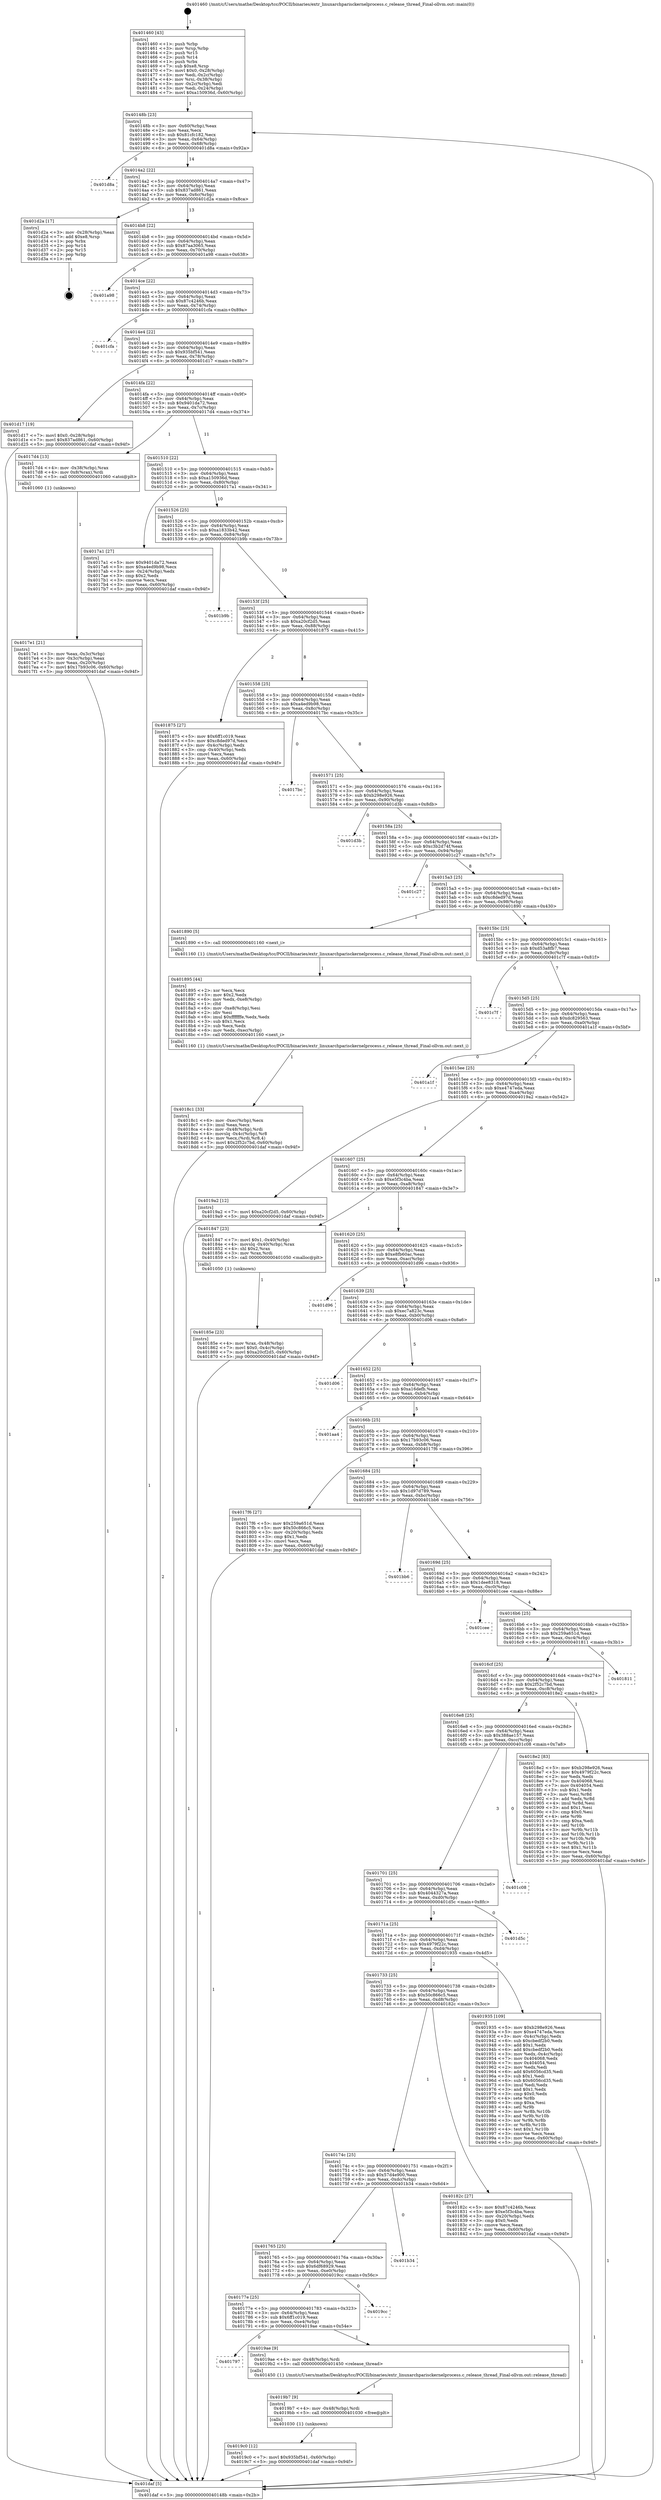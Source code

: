 digraph "0x401460" {
  label = "0x401460 (/mnt/c/Users/mathe/Desktop/tcc/POCII/binaries/extr_linuxarchparisckernelprocess.c_release_thread_Final-ollvm.out::main(0))"
  labelloc = "t"
  node[shape=record]

  Entry [label="",width=0.3,height=0.3,shape=circle,fillcolor=black,style=filled]
  "0x40148b" [label="{
     0x40148b [23]\l
     | [instrs]\l
     &nbsp;&nbsp;0x40148b \<+3\>: mov -0x60(%rbp),%eax\l
     &nbsp;&nbsp;0x40148e \<+2\>: mov %eax,%ecx\l
     &nbsp;&nbsp;0x401490 \<+6\>: sub $0x81cfc182,%ecx\l
     &nbsp;&nbsp;0x401496 \<+3\>: mov %eax,-0x64(%rbp)\l
     &nbsp;&nbsp;0x401499 \<+3\>: mov %ecx,-0x68(%rbp)\l
     &nbsp;&nbsp;0x40149c \<+6\>: je 0000000000401d8a \<main+0x92a\>\l
  }"]
  "0x401d8a" [label="{
     0x401d8a\l
  }", style=dashed]
  "0x4014a2" [label="{
     0x4014a2 [22]\l
     | [instrs]\l
     &nbsp;&nbsp;0x4014a2 \<+5\>: jmp 00000000004014a7 \<main+0x47\>\l
     &nbsp;&nbsp;0x4014a7 \<+3\>: mov -0x64(%rbp),%eax\l
     &nbsp;&nbsp;0x4014aa \<+5\>: sub $0x837ad861,%eax\l
     &nbsp;&nbsp;0x4014af \<+3\>: mov %eax,-0x6c(%rbp)\l
     &nbsp;&nbsp;0x4014b2 \<+6\>: je 0000000000401d2a \<main+0x8ca\>\l
  }"]
  Exit [label="",width=0.3,height=0.3,shape=circle,fillcolor=black,style=filled,peripheries=2]
  "0x401d2a" [label="{
     0x401d2a [17]\l
     | [instrs]\l
     &nbsp;&nbsp;0x401d2a \<+3\>: mov -0x28(%rbp),%eax\l
     &nbsp;&nbsp;0x401d2d \<+7\>: add $0xe8,%rsp\l
     &nbsp;&nbsp;0x401d34 \<+1\>: pop %rbx\l
     &nbsp;&nbsp;0x401d35 \<+2\>: pop %r14\l
     &nbsp;&nbsp;0x401d37 \<+2\>: pop %r15\l
     &nbsp;&nbsp;0x401d39 \<+1\>: pop %rbp\l
     &nbsp;&nbsp;0x401d3a \<+1\>: ret\l
  }"]
  "0x4014b8" [label="{
     0x4014b8 [22]\l
     | [instrs]\l
     &nbsp;&nbsp;0x4014b8 \<+5\>: jmp 00000000004014bd \<main+0x5d\>\l
     &nbsp;&nbsp;0x4014bd \<+3\>: mov -0x64(%rbp),%eax\l
     &nbsp;&nbsp;0x4014c0 \<+5\>: sub $0x87aa3065,%eax\l
     &nbsp;&nbsp;0x4014c5 \<+3\>: mov %eax,-0x70(%rbp)\l
     &nbsp;&nbsp;0x4014c8 \<+6\>: je 0000000000401a98 \<main+0x638\>\l
  }"]
  "0x4019c0" [label="{
     0x4019c0 [12]\l
     | [instrs]\l
     &nbsp;&nbsp;0x4019c0 \<+7\>: movl $0x935bf541,-0x60(%rbp)\l
     &nbsp;&nbsp;0x4019c7 \<+5\>: jmp 0000000000401daf \<main+0x94f\>\l
  }"]
  "0x401a98" [label="{
     0x401a98\l
  }", style=dashed]
  "0x4014ce" [label="{
     0x4014ce [22]\l
     | [instrs]\l
     &nbsp;&nbsp;0x4014ce \<+5\>: jmp 00000000004014d3 \<main+0x73\>\l
     &nbsp;&nbsp;0x4014d3 \<+3\>: mov -0x64(%rbp),%eax\l
     &nbsp;&nbsp;0x4014d6 \<+5\>: sub $0x87c4246b,%eax\l
     &nbsp;&nbsp;0x4014db \<+3\>: mov %eax,-0x74(%rbp)\l
     &nbsp;&nbsp;0x4014de \<+6\>: je 0000000000401cfa \<main+0x89a\>\l
  }"]
  "0x4019b7" [label="{
     0x4019b7 [9]\l
     | [instrs]\l
     &nbsp;&nbsp;0x4019b7 \<+4\>: mov -0x48(%rbp),%rdi\l
     &nbsp;&nbsp;0x4019bb \<+5\>: call 0000000000401030 \<free@plt\>\l
     | [calls]\l
     &nbsp;&nbsp;0x401030 \{1\} (unknown)\l
  }"]
  "0x401cfa" [label="{
     0x401cfa\l
  }", style=dashed]
  "0x4014e4" [label="{
     0x4014e4 [22]\l
     | [instrs]\l
     &nbsp;&nbsp;0x4014e4 \<+5\>: jmp 00000000004014e9 \<main+0x89\>\l
     &nbsp;&nbsp;0x4014e9 \<+3\>: mov -0x64(%rbp),%eax\l
     &nbsp;&nbsp;0x4014ec \<+5\>: sub $0x935bf541,%eax\l
     &nbsp;&nbsp;0x4014f1 \<+3\>: mov %eax,-0x78(%rbp)\l
     &nbsp;&nbsp;0x4014f4 \<+6\>: je 0000000000401d17 \<main+0x8b7\>\l
  }"]
  "0x401797" [label="{
     0x401797\l
  }", style=dashed]
  "0x401d17" [label="{
     0x401d17 [19]\l
     | [instrs]\l
     &nbsp;&nbsp;0x401d17 \<+7\>: movl $0x0,-0x28(%rbp)\l
     &nbsp;&nbsp;0x401d1e \<+7\>: movl $0x837ad861,-0x60(%rbp)\l
     &nbsp;&nbsp;0x401d25 \<+5\>: jmp 0000000000401daf \<main+0x94f\>\l
  }"]
  "0x4014fa" [label="{
     0x4014fa [22]\l
     | [instrs]\l
     &nbsp;&nbsp;0x4014fa \<+5\>: jmp 00000000004014ff \<main+0x9f\>\l
     &nbsp;&nbsp;0x4014ff \<+3\>: mov -0x64(%rbp),%eax\l
     &nbsp;&nbsp;0x401502 \<+5\>: sub $0x9401da72,%eax\l
     &nbsp;&nbsp;0x401507 \<+3\>: mov %eax,-0x7c(%rbp)\l
     &nbsp;&nbsp;0x40150a \<+6\>: je 00000000004017d4 \<main+0x374\>\l
  }"]
  "0x4019ae" [label="{
     0x4019ae [9]\l
     | [instrs]\l
     &nbsp;&nbsp;0x4019ae \<+4\>: mov -0x48(%rbp),%rdi\l
     &nbsp;&nbsp;0x4019b2 \<+5\>: call 0000000000401450 \<release_thread\>\l
     | [calls]\l
     &nbsp;&nbsp;0x401450 \{1\} (/mnt/c/Users/mathe/Desktop/tcc/POCII/binaries/extr_linuxarchparisckernelprocess.c_release_thread_Final-ollvm.out::release_thread)\l
  }"]
  "0x4017d4" [label="{
     0x4017d4 [13]\l
     | [instrs]\l
     &nbsp;&nbsp;0x4017d4 \<+4\>: mov -0x38(%rbp),%rax\l
     &nbsp;&nbsp;0x4017d8 \<+4\>: mov 0x8(%rax),%rdi\l
     &nbsp;&nbsp;0x4017dc \<+5\>: call 0000000000401060 \<atoi@plt\>\l
     | [calls]\l
     &nbsp;&nbsp;0x401060 \{1\} (unknown)\l
  }"]
  "0x401510" [label="{
     0x401510 [22]\l
     | [instrs]\l
     &nbsp;&nbsp;0x401510 \<+5\>: jmp 0000000000401515 \<main+0xb5\>\l
     &nbsp;&nbsp;0x401515 \<+3\>: mov -0x64(%rbp),%eax\l
     &nbsp;&nbsp;0x401518 \<+5\>: sub $0xa150936d,%eax\l
     &nbsp;&nbsp;0x40151d \<+3\>: mov %eax,-0x80(%rbp)\l
     &nbsp;&nbsp;0x401520 \<+6\>: je 00000000004017a1 \<main+0x341\>\l
  }"]
  "0x40177e" [label="{
     0x40177e [25]\l
     | [instrs]\l
     &nbsp;&nbsp;0x40177e \<+5\>: jmp 0000000000401783 \<main+0x323\>\l
     &nbsp;&nbsp;0x401783 \<+3\>: mov -0x64(%rbp),%eax\l
     &nbsp;&nbsp;0x401786 \<+5\>: sub $0x6ff1c019,%eax\l
     &nbsp;&nbsp;0x40178b \<+6\>: mov %eax,-0xe4(%rbp)\l
     &nbsp;&nbsp;0x401791 \<+6\>: je 00000000004019ae \<main+0x54e\>\l
  }"]
  "0x4017a1" [label="{
     0x4017a1 [27]\l
     | [instrs]\l
     &nbsp;&nbsp;0x4017a1 \<+5\>: mov $0x9401da72,%eax\l
     &nbsp;&nbsp;0x4017a6 \<+5\>: mov $0xa4ed9b98,%ecx\l
     &nbsp;&nbsp;0x4017ab \<+3\>: mov -0x24(%rbp),%edx\l
     &nbsp;&nbsp;0x4017ae \<+3\>: cmp $0x2,%edx\l
     &nbsp;&nbsp;0x4017b1 \<+3\>: cmovne %ecx,%eax\l
     &nbsp;&nbsp;0x4017b4 \<+3\>: mov %eax,-0x60(%rbp)\l
     &nbsp;&nbsp;0x4017b7 \<+5\>: jmp 0000000000401daf \<main+0x94f\>\l
  }"]
  "0x401526" [label="{
     0x401526 [25]\l
     | [instrs]\l
     &nbsp;&nbsp;0x401526 \<+5\>: jmp 000000000040152b \<main+0xcb\>\l
     &nbsp;&nbsp;0x40152b \<+3\>: mov -0x64(%rbp),%eax\l
     &nbsp;&nbsp;0x40152e \<+5\>: sub $0xa1833b42,%eax\l
     &nbsp;&nbsp;0x401533 \<+6\>: mov %eax,-0x84(%rbp)\l
     &nbsp;&nbsp;0x401539 \<+6\>: je 0000000000401b9b \<main+0x73b\>\l
  }"]
  "0x401daf" [label="{
     0x401daf [5]\l
     | [instrs]\l
     &nbsp;&nbsp;0x401daf \<+5\>: jmp 000000000040148b \<main+0x2b\>\l
  }"]
  "0x401460" [label="{
     0x401460 [43]\l
     | [instrs]\l
     &nbsp;&nbsp;0x401460 \<+1\>: push %rbp\l
     &nbsp;&nbsp;0x401461 \<+3\>: mov %rsp,%rbp\l
     &nbsp;&nbsp;0x401464 \<+2\>: push %r15\l
     &nbsp;&nbsp;0x401466 \<+2\>: push %r14\l
     &nbsp;&nbsp;0x401468 \<+1\>: push %rbx\l
     &nbsp;&nbsp;0x401469 \<+7\>: sub $0xe8,%rsp\l
     &nbsp;&nbsp;0x401470 \<+7\>: movl $0x0,-0x28(%rbp)\l
     &nbsp;&nbsp;0x401477 \<+3\>: mov %edi,-0x2c(%rbp)\l
     &nbsp;&nbsp;0x40147a \<+4\>: mov %rsi,-0x38(%rbp)\l
     &nbsp;&nbsp;0x40147e \<+3\>: mov -0x2c(%rbp),%edi\l
     &nbsp;&nbsp;0x401481 \<+3\>: mov %edi,-0x24(%rbp)\l
     &nbsp;&nbsp;0x401484 \<+7\>: movl $0xa150936d,-0x60(%rbp)\l
  }"]
  "0x4017e1" [label="{
     0x4017e1 [21]\l
     | [instrs]\l
     &nbsp;&nbsp;0x4017e1 \<+3\>: mov %eax,-0x3c(%rbp)\l
     &nbsp;&nbsp;0x4017e4 \<+3\>: mov -0x3c(%rbp),%eax\l
     &nbsp;&nbsp;0x4017e7 \<+3\>: mov %eax,-0x20(%rbp)\l
     &nbsp;&nbsp;0x4017ea \<+7\>: movl $0x17b93c06,-0x60(%rbp)\l
     &nbsp;&nbsp;0x4017f1 \<+5\>: jmp 0000000000401daf \<main+0x94f\>\l
  }"]
  "0x4019cc" [label="{
     0x4019cc\l
  }", style=dashed]
  "0x401b9b" [label="{
     0x401b9b\l
  }", style=dashed]
  "0x40153f" [label="{
     0x40153f [25]\l
     | [instrs]\l
     &nbsp;&nbsp;0x40153f \<+5\>: jmp 0000000000401544 \<main+0xe4\>\l
     &nbsp;&nbsp;0x401544 \<+3\>: mov -0x64(%rbp),%eax\l
     &nbsp;&nbsp;0x401547 \<+5\>: sub $0xa20cf2d5,%eax\l
     &nbsp;&nbsp;0x40154c \<+6\>: mov %eax,-0x88(%rbp)\l
     &nbsp;&nbsp;0x401552 \<+6\>: je 0000000000401875 \<main+0x415\>\l
  }"]
  "0x401765" [label="{
     0x401765 [25]\l
     | [instrs]\l
     &nbsp;&nbsp;0x401765 \<+5\>: jmp 000000000040176a \<main+0x30a\>\l
     &nbsp;&nbsp;0x40176a \<+3\>: mov -0x64(%rbp),%eax\l
     &nbsp;&nbsp;0x40176d \<+5\>: sub $0x6df68929,%eax\l
     &nbsp;&nbsp;0x401772 \<+6\>: mov %eax,-0xe0(%rbp)\l
     &nbsp;&nbsp;0x401778 \<+6\>: je 00000000004019cc \<main+0x56c\>\l
  }"]
  "0x401875" [label="{
     0x401875 [27]\l
     | [instrs]\l
     &nbsp;&nbsp;0x401875 \<+5\>: mov $0x6ff1c019,%eax\l
     &nbsp;&nbsp;0x40187a \<+5\>: mov $0xc8ded97d,%ecx\l
     &nbsp;&nbsp;0x40187f \<+3\>: mov -0x4c(%rbp),%edx\l
     &nbsp;&nbsp;0x401882 \<+3\>: cmp -0x40(%rbp),%edx\l
     &nbsp;&nbsp;0x401885 \<+3\>: cmovl %ecx,%eax\l
     &nbsp;&nbsp;0x401888 \<+3\>: mov %eax,-0x60(%rbp)\l
     &nbsp;&nbsp;0x40188b \<+5\>: jmp 0000000000401daf \<main+0x94f\>\l
  }"]
  "0x401558" [label="{
     0x401558 [25]\l
     | [instrs]\l
     &nbsp;&nbsp;0x401558 \<+5\>: jmp 000000000040155d \<main+0xfd\>\l
     &nbsp;&nbsp;0x40155d \<+3\>: mov -0x64(%rbp),%eax\l
     &nbsp;&nbsp;0x401560 \<+5\>: sub $0xa4ed9b98,%eax\l
     &nbsp;&nbsp;0x401565 \<+6\>: mov %eax,-0x8c(%rbp)\l
     &nbsp;&nbsp;0x40156b \<+6\>: je 00000000004017bc \<main+0x35c\>\l
  }"]
  "0x401b34" [label="{
     0x401b34\l
  }", style=dashed]
  "0x4017bc" [label="{
     0x4017bc\l
  }", style=dashed]
  "0x401571" [label="{
     0x401571 [25]\l
     | [instrs]\l
     &nbsp;&nbsp;0x401571 \<+5\>: jmp 0000000000401576 \<main+0x116\>\l
     &nbsp;&nbsp;0x401576 \<+3\>: mov -0x64(%rbp),%eax\l
     &nbsp;&nbsp;0x401579 \<+5\>: sub $0xb298e926,%eax\l
     &nbsp;&nbsp;0x40157e \<+6\>: mov %eax,-0x90(%rbp)\l
     &nbsp;&nbsp;0x401584 \<+6\>: je 0000000000401d3b \<main+0x8db\>\l
  }"]
  "0x4018c1" [label="{
     0x4018c1 [33]\l
     | [instrs]\l
     &nbsp;&nbsp;0x4018c1 \<+6\>: mov -0xec(%rbp),%ecx\l
     &nbsp;&nbsp;0x4018c7 \<+3\>: imul %eax,%ecx\l
     &nbsp;&nbsp;0x4018ca \<+4\>: mov -0x48(%rbp),%rdi\l
     &nbsp;&nbsp;0x4018ce \<+4\>: movslq -0x4c(%rbp),%r8\l
     &nbsp;&nbsp;0x4018d2 \<+4\>: mov %ecx,(%rdi,%r8,4)\l
     &nbsp;&nbsp;0x4018d6 \<+7\>: movl $0x2f52c7bd,-0x60(%rbp)\l
     &nbsp;&nbsp;0x4018dd \<+5\>: jmp 0000000000401daf \<main+0x94f\>\l
  }"]
  "0x401d3b" [label="{
     0x401d3b\l
  }", style=dashed]
  "0x40158a" [label="{
     0x40158a [25]\l
     | [instrs]\l
     &nbsp;&nbsp;0x40158a \<+5\>: jmp 000000000040158f \<main+0x12f\>\l
     &nbsp;&nbsp;0x40158f \<+3\>: mov -0x64(%rbp),%eax\l
     &nbsp;&nbsp;0x401592 \<+5\>: sub $0xc3b2d74f,%eax\l
     &nbsp;&nbsp;0x401597 \<+6\>: mov %eax,-0x94(%rbp)\l
     &nbsp;&nbsp;0x40159d \<+6\>: je 0000000000401c27 \<main+0x7c7\>\l
  }"]
  "0x401895" [label="{
     0x401895 [44]\l
     | [instrs]\l
     &nbsp;&nbsp;0x401895 \<+2\>: xor %ecx,%ecx\l
     &nbsp;&nbsp;0x401897 \<+5\>: mov $0x2,%edx\l
     &nbsp;&nbsp;0x40189c \<+6\>: mov %edx,-0xe8(%rbp)\l
     &nbsp;&nbsp;0x4018a2 \<+1\>: cltd\l
     &nbsp;&nbsp;0x4018a3 \<+6\>: mov -0xe8(%rbp),%esi\l
     &nbsp;&nbsp;0x4018a9 \<+2\>: idiv %esi\l
     &nbsp;&nbsp;0x4018ab \<+6\>: imul $0xfffffffe,%edx,%edx\l
     &nbsp;&nbsp;0x4018b1 \<+3\>: sub $0x1,%ecx\l
     &nbsp;&nbsp;0x4018b4 \<+2\>: sub %ecx,%edx\l
     &nbsp;&nbsp;0x4018b6 \<+6\>: mov %edx,-0xec(%rbp)\l
     &nbsp;&nbsp;0x4018bc \<+5\>: call 0000000000401160 \<next_i\>\l
     | [calls]\l
     &nbsp;&nbsp;0x401160 \{1\} (/mnt/c/Users/mathe/Desktop/tcc/POCII/binaries/extr_linuxarchparisckernelprocess.c_release_thread_Final-ollvm.out::next_i)\l
  }"]
  "0x401c27" [label="{
     0x401c27\l
  }", style=dashed]
  "0x4015a3" [label="{
     0x4015a3 [25]\l
     | [instrs]\l
     &nbsp;&nbsp;0x4015a3 \<+5\>: jmp 00000000004015a8 \<main+0x148\>\l
     &nbsp;&nbsp;0x4015a8 \<+3\>: mov -0x64(%rbp),%eax\l
     &nbsp;&nbsp;0x4015ab \<+5\>: sub $0xc8ded97d,%eax\l
     &nbsp;&nbsp;0x4015b0 \<+6\>: mov %eax,-0x98(%rbp)\l
     &nbsp;&nbsp;0x4015b6 \<+6\>: je 0000000000401890 \<main+0x430\>\l
  }"]
  "0x40185e" [label="{
     0x40185e [23]\l
     | [instrs]\l
     &nbsp;&nbsp;0x40185e \<+4\>: mov %rax,-0x48(%rbp)\l
     &nbsp;&nbsp;0x401862 \<+7\>: movl $0x0,-0x4c(%rbp)\l
     &nbsp;&nbsp;0x401869 \<+7\>: movl $0xa20cf2d5,-0x60(%rbp)\l
     &nbsp;&nbsp;0x401870 \<+5\>: jmp 0000000000401daf \<main+0x94f\>\l
  }"]
  "0x401890" [label="{
     0x401890 [5]\l
     | [instrs]\l
     &nbsp;&nbsp;0x401890 \<+5\>: call 0000000000401160 \<next_i\>\l
     | [calls]\l
     &nbsp;&nbsp;0x401160 \{1\} (/mnt/c/Users/mathe/Desktop/tcc/POCII/binaries/extr_linuxarchparisckernelprocess.c_release_thread_Final-ollvm.out::next_i)\l
  }"]
  "0x4015bc" [label="{
     0x4015bc [25]\l
     | [instrs]\l
     &nbsp;&nbsp;0x4015bc \<+5\>: jmp 00000000004015c1 \<main+0x161\>\l
     &nbsp;&nbsp;0x4015c1 \<+3\>: mov -0x64(%rbp),%eax\l
     &nbsp;&nbsp;0x4015c4 \<+5\>: sub $0xd53a8fb7,%eax\l
     &nbsp;&nbsp;0x4015c9 \<+6\>: mov %eax,-0x9c(%rbp)\l
     &nbsp;&nbsp;0x4015cf \<+6\>: je 0000000000401c7f \<main+0x81f\>\l
  }"]
  "0x40174c" [label="{
     0x40174c [25]\l
     | [instrs]\l
     &nbsp;&nbsp;0x40174c \<+5\>: jmp 0000000000401751 \<main+0x2f1\>\l
     &nbsp;&nbsp;0x401751 \<+3\>: mov -0x64(%rbp),%eax\l
     &nbsp;&nbsp;0x401754 \<+5\>: sub $0x57d4e900,%eax\l
     &nbsp;&nbsp;0x401759 \<+6\>: mov %eax,-0xdc(%rbp)\l
     &nbsp;&nbsp;0x40175f \<+6\>: je 0000000000401b34 \<main+0x6d4\>\l
  }"]
  "0x401c7f" [label="{
     0x401c7f\l
  }", style=dashed]
  "0x4015d5" [label="{
     0x4015d5 [25]\l
     | [instrs]\l
     &nbsp;&nbsp;0x4015d5 \<+5\>: jmp 00000000004015da \<main+0x17a\>\l
     &nbsp;&nbsp;0x4015da \<+3\>: mov -0x64(%rbp),%eax\l
     &nbsp;&nbsp;0x4015dd \<+5\>: sub $0xdc829563,%eax\l
     &nbsp;&nbsp;0x4015e2 \<+6\>: mov %eax,-0xa0(%rbp)\l
     &nbsp;&nbsp;0x4015e8 \<+6\>: je 0000000000401a1f \<main+0x5bf\>\l
  }"]
  "0x40182c" [label="{
     0x40182c [27]\l
     | [instrs]\l
     &nbsp;&nbsp;0x40182c \<+5\>: mov $0x87c4246b,%eax\l
     &nbsp;&nbsp;0x401831 \<+5\>: mov $0xe5f3c4ba,%ecx\l
     &nbsp;&nbsp;0x401836 \<+3\>: mov -0x20(%rbp),%edx\l
     &nbsp;&nbsp;0x401839 \<+3\>: cmp $0x0,%edx\l
     &nbsp;&nbsp;0x40183c \<+3\>: cmove %ecx,%eax\l
     &nbsp;&nbsp;0x40183f \<+3\>: mov %eax,-0x60(%rbp)\l
     &nbsp;&nbsp;0x401842 \<+5\>: jmp 0000000000401daf \<main+0x94f\>\l
  }"]
  "0x401a1f" [label="{
     0x401a1f\l
  }", style=dashed]
  "0x4015ee" [label="{
     0x4015ee [25]\l
     | [instrs]\l
     &nbsp;&nbsp;0x4015ee \<+5\>: jmp 00000000004015f3 \<main+0x193\>\l
     &nbsp;&nbsp;0x4015f3 \<+3\>: mov -0x64(%rbp),%eax\l
     &nbsp;&nbsp;0x4015f6 \<+5\>: sub $0xe4747eda,%eax\l
     &nbsp;&nbsp;0x4015fb \<+6\>: mov %eax,-0xa4(%rbp)\l
     &nbsp;&nbsp;0x401601 \<+6\>: je 00000000004019a2 \<main+0x542\>\l
  }"]
  "0x401733" [label="{
     0x401733 [25]\l
     | [instrs]\l
     &nbsp;&nbsp;0x401733 \<+5\>: jmp 0000000000401738 \<main+0x2d8\>\l
     &nbsp;&nbsp;0x401738 \<+3\>: mov -0x64(%rbp),%eax\l
     &nbsp;&nbsp;0x40173b \<+5\>: sub $0x50c866c5,%eax\l
     &nbsp;&nbsp;0x401740 \<+6\>: mov %eax,-0xd8(%rbp)\l
     &nbsp;&nbsp;0x401746 \<+6\>: je 000000000040182c \<main+0x3cc\>\l
  }"]
  "0x4019a2" [label="{
     0x4019a2 [12]\l
     | [instrs]\l
     &nbsp;&nbsp;0x4019a2 \<+7\>: movl $0xa20cf2d5,-0x60(%rbp)\l
     &nbsp;&nbsp;0x4019a9 \<+5\>: jmp 0000000000401daf \<main+0x94f\>\l
  }"]
  "0x401607" [label="{
     0x401607 [25]\l
     | [instrs]\l
     &nbsp;&nbsp;0x401607 \<+5\>: jmp 000000000040160c \<main+0x1ac\>\l
     &nbsp;&nbsp;0x40160c \<+3\>: mov -0x64(%rbp),%eax\l
     &nbsp;&nbsp;0x40160f \<+5\>: sub $0xe5f3c4ba,%eax\l
     &nbsp;&nbsp;0x401614 \<+6\>: mov %eax,-0xa8(%rbp)\l
     &nbsp;&nbsp;0x40161a \<+6\>: je 0000000000401847 \<main+0x3e7\>\l
  }"]
  "0x401935" [label="{
     0x401935 [109]\l
     | [instrs]\l
     &nbsp;&nbsp;0x401935 \<+5\>: mov $0xb298e926,%eax\l
     &nbsp;&nbsp;0x40193a \<+5\>: mov $0xe4747eda,%ecx\l
     &nbsp;&nbsp;0x40193f \<+3\>: mov -0x4c(%rbp),%edx\l
     &nbsp;&nbsp;0x401942 \<+6\>: sub $0xcbedf2b0,%edx\l
     &nbsp;&nbsp;0x401948 \<+3\>: add $0x1,%edx\l
     &nbsp;&nbsp;0x40194b \<+6\>: add $0xcbedf2b0,%edx\l
     &nbsp;&nbsp;0x401951 \<+3\>: mov %edx,-0x4c(%rbp)\l
     &nbsp;&nbsp;0x401954 \<+7\>: mov 0x404068,%edx\l
     &nbsp;&nbsp;0x40195b \<+7\>: mov 0x404054,%esi\l
     &nbsp;&nbsp;0x401962 \<+2\>: mov %edx,%edi\l
     &nbsp;&nbsp;0x401964 \<+6\>: add $0x6056cd35,%edi\l
     &nbsp;&nbsp;0x40196a \<+3\>: sub $0x1,%edi\l
     &nbsp;&nbsp;0x40196d \<+6\>: sub $0x6056cd35,%edi\l
     &nbsp;&nbsp;0x401973 \<+3\>: imul %edi,%edx\l
     &nbsp;&nbsp;0x401976 \<+3\>: and $0x1,%edx\l
     &nbsp;&nbsp;0x401979 \<+3\>: cmp $0x0,%edx\l
     &nbsp;&nbsp;0x40197c \<+4\>: sete %r8b\l
     &nbsp;&nbsp;0x401980 \<+3\>: cmp $0xa,%esi\l
     &nbsp;&nbsp;0x401983 \<+4\>: setl %r9b\l
     &nbsp;&nbsp;0x401987 \<+3\>: mov %r8b,%r10b\l
     &nbsp;&nbsp;0x40198a \<+3\>: and %r9b,%r10b\l
     &nbsp;&nbsp;0x40198d \<+3\>: xor %r9b,%r8b\l
     &nbsp;&nbsp;0x401990 \<+3\>: or %r8b,%r10b\l
     &nbsp;&nbsp;0x401993 \<+4\>: test $0x1,%r10b\l
     &nbsp;&nbsp;0x401997 \<+3\>: cmovne %ecx,%eax\l
     &nbsp;&nbsp;0x40199a \<+3\>: mov %eax,-0x60(%rbp)\l
     &nbsp;&nbsp;0x40199d \<+5\>: jmp 0000000000401daf \<main+0x94f\>\l
  }"]
  "0x401847" [label="{
     0x401847 [23]\l
     | [instrs]\l
     &nbsp;&nbsp;0x401847 \<+7\>: movl $0x1,-0x40(%rbp)\l
     &nbsp;&nbsp;0x40184e \<+4\>: movslq -0x40(%rbp),%rax\l
     &nbsp;&nbsp;0x401852 \<+4\>: shl $0x2,%rax\l
     &nbsp;&nbsp;0x401856 \<+3\>: mov %rax,%rdi\l
     &nbsp;&nbsp;0x401859 \<+5\>: call 0000000000401050 \<malloc@plt\>\l
     | [calls]\l
     &nbsp;&nbsp;0x401050 \{1\} (unknown)\l
  }"]
  "0x401620" [label="{
     0x401620 [25]\l
     | [instrs]\l
     &nbsp;&nbsp;0x401620 \<+5\>: jmp 0000000000401625 \<main+0x1c5\>\l
     &nbsp;&nbsp;0x401625 \<+3\>: mov -0x64(%rbp),%eax\l
     &nbsp;&nbsp;0x401628 \<+5\>: sub $0xe8fb60ac,%eax\l
     &nbsp;&nbsp;0x40162d \<+6\>: mov %eax,-0xac(%rbp)\l
     &nbsp;&nbsp;0x401633 \<+6\>: je 0000000000401d96 \<main+0x936\>\l
  }"]
  "0x40171a" [label="{
     0x40171a [25]\l
     | [instrs]\l
     &nbsp;&nbsp;0x40171a \<+5\>: jmp 000000000040171f \<main+0x2bf\>\l
     &nbsp;&nbsp;0x40171f \<+3\>: mov -0x64(%rbp),%eax\l
     &nbsp;&nbsp;0x401722 \<+5\>: sub $0x4979f22c,%eax\l
     &nbsp;&nbsp;0x401727 \<+6\>: mov %eax,-0xd4(%rbp)\l
     &nbsp;&nbsp;0x40172d \<+6\>: je 0000000000401935 \<main+0x4d5\>\l
  }"]
  "0x401d96" [label="{
     0x401d96\l
  }", style=dashed]
  "0x401639" [label="{
     0x401639 [25]\l
     | [instrs]\l
     &nbsp;&nbsp;0x401639 \<+5\>: jmp 000000000040163e \<main+0x1de\>\l
     &nbsp;&nbsp;0x40163e \<+3\>: mov -0x64(%rbp),%eax\l
     &nbsp;&nbsp;0x401641 \<+5\>: sub $0xec7a823c,%eax\l
     &nbsp;&nbsp;0x401646 \<+6\>: mov %eax,-0xb0(%rbp)\l
     &nbsp;&nbsp;0x40164c \<+6\>: je 0000000000401d06 \<main+0x8a6\>\l
  }"]
  "0x401d5c" [label="{
     0x401d5c\l
  }", style=dashed]
  "0x401d06" [label="{
     0x401d06\l
  }", style=dashed]
  "0x401652" [label="{
     0x401652 [25]\l
     | [instrs]\l
     &nbsp;&nbsp;0x401652 \<+5\>: jmp 0000000000401657 \<main+0x1f7\>\l
     &nbsp;&nbsp;0x401657 \<+3\>: mov -0x64(%rbp),%eax\l
     &nbsp;&nbsp;0x40165a \<+5\>: sub $0xa16defb,%eax\l
     &nbsp;&nbsp;0x40165f \<+6\>: mov %eax,-0xb4(%rbp)\l
     &nbsp;&nbsp;0x401665 \<+6\>: je 0000000000401aa4 \<main+0x644\>\l
  }"]
  "0x401701" [label="{
     0x401701 [25]\l
     | [instrs]\l
     &nbsp;&nbsp;0x401701 \<+5\>: jmp 0000000000401706 \<main+0x2a6\>\l
     &nbsp;&nbsp;0x401706 \<+3\>: mov -0x64(%rbp),%eax\l
     &nbsp;&nbsp;0x401709 \<+5\>: sub $0x4044327a,%eax\l
     &nbsp;&nbsp;0x40170e \<+6\>: mov %eax,-0xd0(%rbp)\l
     &nbsp;&nbsp;0x401714 \<+6\>: je 0000000000401d5c \<main+0x8fc\>\l
  }"]
  "0x401aa4" [label="{
     0x401aa4\l
  }", style=dashed]
  "0x40166b" [label="{
     0x40166b [25]\l
     | [instrs]\l
     &nbsp;&nbsp;0x40166b \<+5\>: jmp 0000000000401670 \<main+0x210\>\l
     &nbsp;&nbsp;0x401670 \<+3\>: mov -0x64(%rbp),%eax\l
     &nbsp;&nbsp;0x401673 \<+5\>: sub $0x17b93c06,%eax\l
     &nbsp;&nbsp;0x401678 \<+6\>: mov %eax,-0xb8(%rbp)\l
     &nbsp;&nbsp;0x40167e \<+6\>: je 00000000004017f6 \<main+0x396\>\l
  }"]
  "0x401c08" [label="{
     0x401c08\l
  }", style=dashed]
  "0x4017f6" [label="{
     0x4017f6 [27]\l
     | [instrs]\l
     &nbsp;&nbsp;0x4017f6 \<+5\>: mov $0x259a651d,%eax\l
     &nbsp;&nbsp;0x4017fb \<+5\>: mov $0x50c866c5,%ecx\l
     &nbsp;&nbsp;0x401800 \<+3\>: mov -0x20(%rbp),%edx\l
     &nbsp;&nbsp;0x401803 \<+3\>: cmp $0x1,%edx\l
     &nbsp;&nbsp;0x401806 \<+3\>: cmovl %ecx,%eax\l
     &nbsp;&nbsp;0x401809 \<+3\>: mov %eax,-0x60(%rbp)\l
     &nbsp;&nbsp;0x40180c \<+5\>: jmp 0000000000401daf \<main+0x94f\>\l
  }"]
  "0x401684" [label="{
     0x401684 [25]\l
     | [instrs]\l
     &nbsp;&nbsp;0x401684 \<+5\>: jmp 0000000000401689 \<main+0x229\>\l
     &nbsp;&nbsp;0x401689 \<+3\>: mov -0x64(%rbp),%eax\l
     &nbsp;&nbsp;0x40168c \<+5\>: sub $0x1d97d789,%eax\l
     &nbsp;&nbsp;0x401691 \<+6\>: mov %eax,-0xbc(%rbp)\l
     &nbsp;&nbsp;0x401697 \<+6\>: je 0000000000401bb6 \<main+0x756\>\l
  }"]
  "0x4016e8" [label="{
     0x4016e8 [25]\l
     | [instrs]\l
     &nbsp;&nbsp;0x4016e8 \<+5\>: jmp 00000000004016ed \<main+0x28d\>\l
     &nbsp;&nbsp;0x4016ed \<+3\>: mov -0x64(%rbp),%eax\l
     &nbsp;&nbsp;0x4016f0 \<+5\>: sub $0x388ae157,%eax\l
     &nbsp;&nbsp;0x4016f5 \<+6\>: mov %eax,-0xcc(%rbp)\l
     &nbsp;&nbsp;0x4016fb \<+6\>: je 0000000000401c08 \<main+0x7a8\>\l
  }"]
  "0x401bb6" [label="{
     0x401bb6\l
  }", style=dashed]
  "0x40169d" [label="{
     0x40169d [25]\l
     | [instrs]\l
     &nbsp;&nbsp;0x40169d \<+5\>: jmp 00000000004016a2 \<main+0x242\>\l
     &nbsp;&nbsp;0x4016a2 \<+3\>: mov -0x64(%rbp),%eax\l
     &nbsp;&nbsp;0x4016a5 \<+5\>: sub $0x1dee8318,%eax\l
     &nbsp;&nbsp;0x4016aa \<+6\>: mov %eax,-0xc0(%rbp)\l
     &nbsp;&nbsp;0x4016b0 \<+6\>: je 0000000000401cee \<main+0x88e\>\l
  }"]
  "0x4018e2" [label="{
     0x4018e2 [83]\l
     | [instrs]\l
     &nbsp;&nbsp;0x4018e2 \<+5\>: mov $0xb298e926,%eax\l
     &nbsp;&nbsp;0x4018e7 \<+5\>: mov $0x4979f22c,%ecx\l
     &nbsp;&nbsp;0x4018ec \<+2\>: xor %edx,%edx\l
     &nbsp;&nbsp;0x4018ee \<+7\>: mov 0x404068,%esi\l
     &nbsp;&nbsp;0x4018f5 \<+7\>: mov 0x404054,%edi\l
     &nbsp;&nbsp;0x4018fc \<+3\>: sub $0x1,%edx\l
     &nbsp;&nbsp;0x4018ff \<+3\>: mov %esi,%r8d\l
     &nbsp;&nbsp;0x401902 \<+3\>: add %edx,%r8d\l
     &nbsp;&nbsp;0x401905 \<+4\>: imul %r8d,%esi\l
     &nbsp;&nbsp;0x401909 \<+3\>: and $0x1,%esi\l
     &nbsp;&nbsp;0x40190c \<+3\>: cmp $0x0,%esi\l
     &nbsp;&nbsp;0x40190f \<+4\>: sete %r9b\l
     &nbsp;&nbsp;0x401913 \<+3\>: cmp $0xa,%edi\l
     &nbsp;&nbsp;0x401916 \<+4\>: setl %r10b\l
     &nbsp;&nbsp;0x40191a \<+3\>: mov %r9b,%r11b\l
     &nbsp;&nbsp;0x40191d \<+3\>: and %r10b,%r11b\l
     &nbsp;&nbsp;0x401920 \<+3\>: xor %r10b,%r9b\l
     &nbsp;&nbsp;0x401923 \<+3\>: or %r9b,%r11b\l
     &nbsp;&nbsp;0x401926 \<+4\>: test $0x1,%r11b\l
     &nbsp;&nbsp;0x40192a \<+3\>: cmovne %ecx,%eax\l
     &nbsp;&nbsp;0x40192d \<+3\>: mov %eax,-0x60(%rbp)\l
     &nbsp;&nbsp;0x401930 \<+5\>: jmp 0000000000401daf \<main+0x94f\>\l
  }"]
  "0x401cee" [label="{
     0x401cee\l
  }", style=dashed]
  "0x4016b6" [label="{
     0x4016b6 [25]\l
     | [instrs]\l
     &nbsp;&nbsp;0x4016b6 \<+5\>: jmp 00000000004016bb \<main+0x25b\>\l
     &nbsp;&nbsp;0x4016bb \<+3\>: mov -0x64(%rbp),%eax\l
     &nbsp;&nbsp;0x4016be \<+5\>: sub $0x259a651d,%eax\l
     &nbsp;&nbsp;0x4016c3 \<+6\>: mov %eax,-0xc4(%rbp)\l
     &nbsp;&nbsp;0x4016c9 \<+6\>: je 0000000000401811 \<main+0x3b1\>\l
  }"]
  "0x4016cf" [label="{
     0x4016cf [25]\l
     | [instrs]\l
     &nbsp;&nbsp;0x4016cf \<+5\>: jmp 00000000004016d4 \<main+0x274\>\l
     &nbsp;&nbsp;0x4016d4 \<+3\>: mov -0x64(%rbp),%eax\l
     &nbsp;&nbsp;0x4016d7 \<+5\>: sub $0x2f52c7bd,%eax\l
     &nbsp;&nbsp;0x4016dc \<+6\>: mov %eax,-0xc8(%rbp)\l
     &nbsp;&nbsp;0x4016e2 \<+6\>: je 00000000004018e2 \<main+0x482\>\l
  }"]
  "0x401811" [label="{
     0x401811\l
  }", style=dashed]
  Entry -> "0x401460" [label=" 1"]
  "0x40148b" -> "0x401d8a" [label=" 0"]
  "0x40148b" -> "0x4014a2" [label=" 14"]
  "0x401d2a" -> Exit [label=" 1"]
  "0x4014a2" -> "0x401d2a" [label=" 1"]
  "0x4014a2" -> "0x4014b8" [label=" 13"]
  "0x401d17" -> "0x401daf" [label=" 1"]
  "0x4014b8" -> "0x401a98" [label=" 0"]
  "0x4014b8" -> "0x4014ce" [label=" 13"]
  "0x4019c0" -> "0x401daf" [label=" 1"]
  "0x4014ce" -> "0x401cfa" [label=" 0"]
  "0x4014ce" -> "0x4014e4" [label=" 13"]
  "0x4019b7" -> "0x4019c0" [label=" 1"]
  "0x4014e4" -> "0x401d17" [label=" 1"]
  "0x4014e4" -> "0x4014fa" [label=" 12"]
  "0x4019ae" -> "0x4019b7" [label=" 1"]
  "0x4014fa" -> "0x4017d4" [label=" 1"]
  "0x4014fa" -> "0x401510" [label=" 11"]
  "0x40177e" -> "0x401797" [label=" 0"]
  "0x401510" -> "0x4017a1" [label=" 1"]
  "0x401510" -> "0x401526" [label=" 10"]
  "0x4017a1" -> "0x401daf" [label=" 1"]
  "0x401460" -> "0x40148b" [label=" 1"]
  "0x401daf" -> "0x40148b" [label=" 13"]
  "0x4017d4" -> "0x4017e1" [label=" 1"]
  "0x4017e1" -> "0x401daf" [label=" 1"]
  "0x40177e" -> "0x4019ae" [label=" 1"]
  "0x401526" -> "0x401b9b" [label=" 0"]
  "0x401526" -> "0x40153f" [label=" 10"]
  "0x401765" -> "0x40177e" [label=" 1"]
  "0x40153f" -> "0x401875" [label=" 2"]
  "0x40153f" -> "0x401558" [label=" 8"]
  "0x401765" -> "0x4019cc" [label=" 0"]
  "0x401558" -> "0x4017bc" [label=" 0"]
  "0x401558" -> "0x401571" [label=" 8"]
  "0x40174c" -> "0x401765" [label=" 1"]
  "0x401571" -> "0x401d3b" [label=" 0"]
  "0x401571" -> "0x40158a" [label=" 8"]
  "0x40174c" -> "0x401b34" [label=" 0"]
  "0x40158a" -> "0x401c27" [label=" 0"]
  "0x40158a" -> "0x4015a3" [label=" 8"]
  "0x4019a2" -> "0x401daf" [label=" 1"]
  "0x4015a3" -> "0x401890" [label=" 1"]
  "0x4015a3" -> "0x4015bc" [label=" 7"]
  "0x401935" -> "0x401daf" [label=" 1"]
  "0x4015bc" -> "0x401c7f" [label=" 0"]
  "0x4015bc" -> "0x4015d5" [label=" 7"]
  "0x4018e2" -> "0x401daf" [label=" 1"]
  "0x4015d5" -> "0x401a1f" [label=" 0"]
  "0x4015d5" -> "0x4015ee" [label=" 7"]
  "0x4018c1" -> "0x401daf" [label=" 1"]
  "0x4015ee" -> "0x4019a2" [label=" 1"]
  "0x4015ee" -> "0x401607" [label=" 6"]
  "0x401890" -> "0x401895" [label=" 1"]
  "0x401607" -> "0x401847" [label=" 1"]
  "0x401607" -> "0x401620" [label=" 5"]
  "0x401875" -> "0x401daf" [label=" 2"]
  "0x401620" -> "0x401d96" [label=" 0"]
  "0x401620" -> "0x401639" [label=" 5"]
  "0x401847" -> "0x40185e" [label=" 1"]
  "0x401639" -> "0x401d06" [label=" 0"]
  "0x401639" -> "0x401652" [label=" 5"]
  "0x40182c" -> "0x401daf" [label=" 1"]
  "0x401652" -> "0x401aa4" [label=" 0"]
  "0x401652" -> "0x40166b" [label=" 5"]
  "0x401733" -> "0x40182c" [label=" 1"]
  "0x40166b" -> "0x4017f6" [label=" 1"]
  "0x40166b" -> "0x401684" [label=" 4"]
  "0x4017f6" -> "0x401daf" [label=" 1"]
  "0x401895" -> "0x4018c1" [label=" 1"]
  "0x401684" -> "0x401bb6" [label=" 0"]
  "0x401684" -> "0x40169d" [label=" 4"]
  "0x40171a" -> "0x401935" [label=" 1"]
  "0x40169d" -> "0x401cee" [label=" 0"]
  "0x40169d" -> "0x4016b6" [label=" 4"]
  "0x40185e" -> "0x401daf" [label=" 1"]
  "0x4016b6" -> "0x401811" [label=" 0"]
  "0x4016b6" -> "0x4016cf" [label=" 4"]
  "0x401701" -> "0x40171a" [label=" 3"]
  "0x4016cf" -> "0x4018e2" [label=" 1"]
  "0x4016cf" -> "0x4016e8" [label=" 3"]
  "0x40171a" -> "0x401733" [label=" 2"]
  "0x4016e8" -> "0x401c08" [label=" 0"]
  "0x4016e8" -> "0x401701" [label=" 3"]
  "0x401733" -> "0x40174c" [label=" 1"]
  "0x401701" -> "0x401d5c" [label=" 0"]
}
